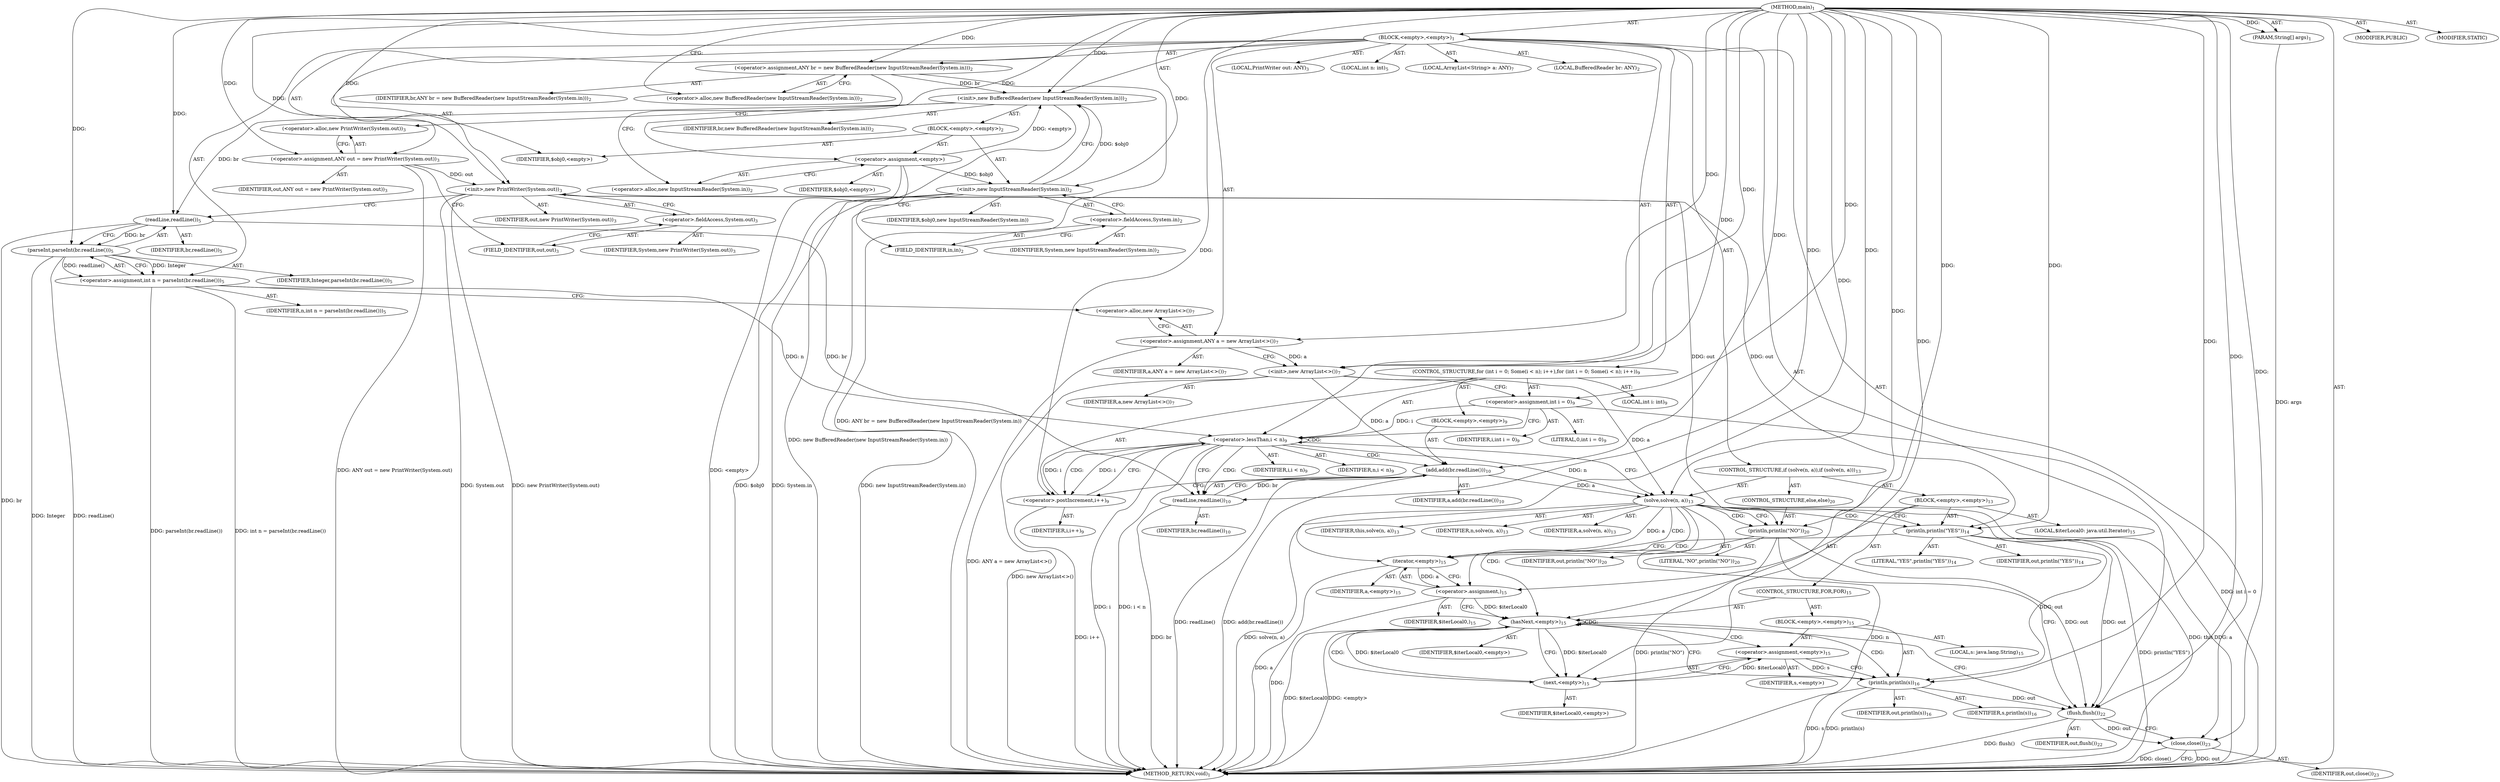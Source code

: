 digraph "main" {  
"23" [label = <(METHOD,main)<SUB>1</SUB>> ]
"24" [label = <(PARAM,String[] args)<SUB>1</SUB>> ]
"25" [label = <(BLOCK,&lt;empty&gt;,&lt;empty&gt;)<SUB>1</SUB>> ]
"4" [label = <(LOCAL,BufferedReader br: ANY)<SUB>2</SUB>> ]
"26" [label = <(&lt;operator&gt;.assignment,ANY br = new BufferedReader(new InputStreamReader(System.in)))<SUB>2</SUB>> ]
"27" [label = <(IDENTIFIER,br,ANY br = new BufferedReader(new InputStreamReader(System.in)))<SUB>2</SUB>> ]
"28" [label = <(&lt;operator&gt;.alloc,new BufferedReader(new InputStreamReader(System.in)))<SUB>2</SUB>> ]
"29" [label = <(&lt;init&gt;,new BufferedReader(new InputStreamReader(System.in)))<SUB>2</SUB>> ]
"3" [label = <(IDENTIFIER,br,new BufferedReader(new InputStreamReader(System.in)))<SUB>2</SUB>> ]
"30" [label = <(BLOCK,&lt;empty&gt;,&lt;empty&gt;)<SUB>2</SUB>> ]
"31" [label = <(&lt;operator&gt;.assignment,&lt;empty&gt;)> ]
"32" [label = <(IDENTIFIER,$obj0,&lt;empty&gt;)> ]
"33" [label = <(&lt;operator&gt;.alloc,new InputStreamReader(System.in))<SUB>2</SUB>> ]
"34" [label = <(&lt;init&gt;,new InputStreamReader(System.in))<SUB>2</SUB>> ]
"35" [label = <(IDENTIFIER,$obj0,new InputStreamReader(System.in))> ]
"36" [label = <(&lt;operator&gt;.fieldAccess,System.in)<SUB>2</SUB>> ]
"37" [label = <(IDENTIFIER,System,new InputStreamReader(System.in))<SUB>2</SUB>> ]
"38" [label = <(FIELD_IDENTIFIER,in,in)<SUB>2</SUB>> ]
"39" [label = <(IDENTIFIER,$obj0,&lt;empty&gt;)> ]
"6" [label = <(LOCAL,PrintWriter out: ANY)<SUB>3</SUB>> ]
"40" [label = <(&lt;operator&gt;.assignment,ANY out = new PrintWriter(System.out))<SUB>3</SUB>> ]
"41" [label = <(IDENTIFIER,out,ANY out = new PrintWriter(System.out))<SUB>3</SUB>> ]
"42" [label = <(&lt;operator&gt;.alloc,new PrintWriter(System.out))<SUB>3</SUB>> ]
"43" [label = <(&lt;init&gt;,new PrintWriter(System.out))<SUB>3</SUB>> ]
"5" [label = <(IDENTIFIER,out,new PrintWriter(System.out))<SUB>3</SUB>> ]
"44" [label = <(&lt;operator&gt;.fieldAccess,System.out)<SUB>3</SUB>> ]
"45" [label = <(IDENTIFIER,System,new PrintWriter(System.out))<SUB>3</SUB>> ]
"46" [label = <(FIELD_IDENTIFIER,out,out)<SUB>3</SUB>> ]
"47" [label = <(LOCAL,int n: int)<SUB>5</SUB>> ]
"48" [label = <(&lt;operator&gt;.assignment,int n = parseInt(br.readLine()))<SUB>5</SUB>> ]
"49" [label = <(IDENTIFIER,n,int n = parseInt(br.readLine()))<SUB>5</SUB>> ]
"50" [label = <(parseInt,parseInt(br.readLine()))<SUB>5</SUB>> ]
"51" [label = <(IDENTIFIER,Integer,parseInt(br.readLine()))<SUB>5</SUB>> ]
"52" [label = <(readLine,readLine())<SUB>5</SUB>> ]
"53" [label = <(IDENTIFIER,br,readLine())<SUB>5</SUB>> ]
"8" [label = <(LOCAL,ArrayList&lt;String&gt; a: ANY)<SUB>7</SUB>> ]
"54" [label = <(&lt;operator&gt;.assignment,ANY a = new ArrayList&lt;&gt;())<SUB>7</SUB>> ]
"55" [label = <(IDENTIFIER,a,ANY a = new ArrayList&lt;&gt;())<SUB>7</SUB>> ]
"56" [label = <(&lt;operator&gt;.alloc,new ArrayList&lt;&gt;())<SUB>7</SUB>> ]
"57" [label = <(&lt;init&gt;,new ArrayList&lt;&gt;())<SUB>7</SUB>> ]
"7" [label = <(IDENTIFIER,a,new ArrayList&lt;&gt;())<SUB>7</SUB>> ]
"58" [label = <(CONTROL_STRUCTURE,for (int i = 0; Some(i &lt; n); i++),for (int i = 0; Some(i &lt; n); i++))<SUB>9</SUB>> ]
"59" [label = <(LOCAL,int i: int)<SUB>9</SUB>> ]
"60" [label = <(&lt;operator&gt;.assignment,int i = 0)<SUB>9</SUB>> ]
"61" [label = <(IDENTIFIER,i,int i = 0)<SUB>9</SUB>> ]
"62" [label = <(LITERAL,0,int i = 0)<SUB>9</SUB>> ]
"63" [label = <(&lt;operator&gt;.lessThan,i &lt; n)<SUB>9</SUB>> ]
"64" [label = <(IDENTIFIER,i,i &lt; n)<SUB>9</SUB>> ]
"65" [label = <(IDENTIFIER,n,i &lt; n)<SUB>9</SUB>> ]
"66" [label = <(&lt;operator&gt;.postIncrement,i++)<SUB>9</SUB>> ]
"67" [label = <(IDENTIFIER,i,i++)<SUB>9</SUB>> ]
"68" [label = <(BLOCK,&lt;empty&gt;,&lt;empty&gt;)<SUB>9</SUB>> ]
"69" [label = <(add,add(br.readLine()))<SUB>10</SUB>> ]
"70" [label = <(IDENTIFIER,a,add(br.readLine()))<SUB>10</SUB>> ]
"71" [label = <(readLine,readLine())<SUB>10</SUB>> ]
"72" [label = <(IDENTIFIER,br,readLine())<SUB>10</SUB>> ]
"73" [label = <(CONTROL_STRUCTURE,if (solve(n, a)),if (solve(n, a)))<SUB>13</SUB>> ]
"74" [label = <(solve,solve(n, a))<SUB>13</SUB>> ]
"75" [label = <(IDENTIFIER,this,solve(n, a))<SUB>13</SUB>> ]
"76" [label = <(IDENTIFIER,n,solve(n, a))<SUB>13</SUB>> ]
"77" [label = <(IDENTIFIER,a,solve(n, a))<SUB>13</SUB>> ]
"78" [label = <(BLOCK,&lt;empty&gt;,&lt;empty&gt;)<SUB>13</SUB>> ]
"79" [label = <(println,println(&quot;YES&quot;))<SUB>14</SUB>> ]
"80" [label = <(IDENTIFIER,out,println(&quot;YES&quot;))<SUB>14</SUB>> ]
"81" [label = <(LITERAL,&quot;YES&quot;,println(&quot;YES&quot;))<SUB>14</SUB>> ]
"82" [label = <(LOCAL,$iterLocal0: java.util.Iterator)<SUB>15</SUB>> ]
"83" [label = <(&lt;operator&gt;.assignment,)<SUB>15</SUB>> ]
"84" [label = <(IDENTIFIER,$iterLocal0,)<SUB>15</SUB>> ]
"85" [label = <(iterator,&lt;empty&gt;)<SUB>15</SUB>> ]
"86" [label = <(IDENTIFIER,a,&lt;empty&gt;)<SUB>15</SUB>> ]
"87" [label = <(CONTROL_STRUCTURE,FOR,FOR)<SUB>15</SUB>> ]
"88" [label = <(hasNext,&lt;empty&gt;)<SUB>15</SUB>> ]
"89" [label = <(IDENTIFIER,$iterLocal0,&lt;empty&gt;)> ]
"90" [label = <(BLOCK,&lt;empty&gt;,&lt;empty&gt;)<SUB>15</SUB>> ]
"91" [label = <(LOCAL,s: java.lang.String)<SUB>15</SUB>> ]
"92" [label = <(&lt;operator&gt;.assignment,&lt;empty&gt;)<SUB>15</SUB>> ]
"93" [label = <(IDENTIFIER,s,&lt;empty&gt;)> ]
"94" [label = <(next,&lt;empty&gt;)<SUB>15</SUB>> ]
"95" [label = <(IDENTIFIER,$iterLocal0,&lt;empty&gt;)> ]
"96" [label = <(println,println(s))<SUB>16</SUB>> ]
"97" [label = <(IDENTIFIER,out,println(s))<SUB>16</SUB>> ]
"98" [label = <(IDENTIFIER,s,println(s))<SUB>16</SUB>> ]
"99" [label = <(CONTROL_STRUCTURE,else,else)<SUB>20</SUB>> ]
"100" [label = <(println,println(&quot;NO&quot;))<SUB>20</SUB>> ]
"101" [label = <(IDENTIFIER,out,println(&quot;NO&quot;))<SUB>20</SUB>> ]
"102" [label = <(LITERAL,&quot;NO&quot;,println(&quot;NO&quot;))<SUB>20</SUB>> ]
"103" [label = <(flush,flush())<SUB>22</SUB>> ]
"104" [label = <(IDENTIFIER,out,flush())<SUB>22</SUB>> ]
"105" [label = <(close,close())<SUB>23</SUB>> ]
"106" [label = <(IDENTIFIER,out,close())<SUB>23</SUB>> ]
"107" [label = <(MODIFIER,PUBLIC)> ]
"108" [label = <(MODIFIER,STATIC)> ]
"109" [label = <(METHOD_RETURN,void)<SUB>1</SUB>> ]
  "23" -> "24"  [ label = "AST: "] 
  "23" -> "25"  [ label = "AST: "] 
  "23" -> "107"  [ label = "AST: "] 
  "23" -> "108"  [ label = "AST: "] 
  "23" -> "109"  [ label = "AST: "] 
  "25" -> "4"  [ label = "AST: "] 
  "25" -> "26"  [ label = "AST: "] 
  "25" -> "29"  [ label = "AST: "] 
  "25" -> "6"  [ label = "AST: "] 
  "25" -> "40"  [ label = "AST: "] 
  "25" -> "43"  [ label = "AST: "] 
  "25" -> "47"  [ label = "AST: "] 
  "25" -> "48"  [ label = "AST: "] 
  "25" -> "8"  [ label = "AST: "] 
  "25" -> "54"  [ label = "AST: "] 
  "25" -> "57"  [ label = "AST: "] 
  "25" -> "58"  [ label = "AST: "] 
  "25" -> "73"  [ label = "AST: "] 
  "25" -> "103"  [ label = "AST: "] 
  "25" -> "105"  [ label = "AST: "] 
  "26" -> "27"  [ label = "AST: "] 
  "26" -> "28"  [ label = "AST: "] 
  "29" -> "3"  [ label = "AST: "] 
  "29" -> "30"  [ label = "AST: "] 
  "30" -> "31"  [ label = "AST: "] 
  "30" -> "34"  [ label = "AST: "] 
  "30" -> "39"  [ label = "AST: "] 
  "31" -> "32"  [ label = "AST: "] 
  "31" -> "33"  [ label = "AST: "] 
  "34" -> "35"  [ label = "AST: "] 
  "34" -> "36"  [ label = "AST: "] 
  "36" -> "37"  [ label = "AST: "] 
  "36" -> "38"  [ label = "AST: "] 
  "40" -> "41"  [ label = "AST: "] 
  "40" -> "42"  [ label = "AST: "] 
  "43" -> "5"  [ label = "AST: "] 
  "43" -> "44"  [ label = "AST: "] 
  "44" -> "45"  [ label = "AST: "] 
  "44" -> "46"  [ label = "AST: "] 
  "48" -> "49"  [ label = "AST: "] 
  "48" -> "50"  [ label = "AST: "] 
  "50" -> "51"  [ label = "AST: "] 
  "50" -> "52"  [ label = "AST: "] 
  "52" -> "53"  [ label = "AST: "] 
  "54" -> "55"  [ label = "AST: "] 
  "54" -> "56"  [ label = "AST: "] 
  "57" -> "7"  [ label = "AST: "] 
  "58" -> "59"  [ label = "AST: "] 
  "58" -> "60"  [ label = "AST: "] 
  "58" -> "63"  [ label = "AST: "] 
  "58" -> "66"  [ label = "AST: "] 
  "58" -> "68"  [ label = "AST: "] 
  "60" -> "61"  [ label = "AST: "] 
  "60" -> "62"  [ label = "AST: "] 
  "63" -> "64"  [ label = "AST: "] 
  "63" -> "65"  [ label = "AST: "] 
  "66" -> "67"  [ label = "AST: "] 
  "68" -> "69"  [ label = "AST: "] 
  "69" -> "70"  [ label = "AST: "] 
  "69" -> "71"  [ label = "AST: "] 
  "71" -> "72"  [ label = "AST: "] 
  "73" -> "74"  [ label = "AST: "] 
  "73" -> "78"  [ label = "AST: "] 
  "73" -> "99"  [ label = "AST: "] 
  "74" -> "75"  [ label = "AST: "] 
  "74" -> "76"  [ label = "AST: "] 
  "74" -> "77"  [ label = "AST: "] 
  "78" -> "79"  [ label = "AST: "] 
  "78" -> "82"  [ label = "AST: "] 
  "78" -> "83"  [ label = "AST: "] 
  "78" -> "87"  [ label = "AST: "] 
  "79" -> "80"  [ label = "AST: "] 
  "79" -> "81"  [ label = "AST: "] 
  "83" -> "84"  [ label = "AST: "] 
  "83" -> "85"  [ label = "AST: "] 
  "85" -> "86"  [ label = "AST: "] 
  "87" -> "88"  [ label = "AST: "] 
  "87" -> "90"  [ label = "AST: "] 
  "88" -> "89"  [ label = "AST: "] 
  "90" -> "91"  [ label = "AST: "] 
  "90" -> "92"  [ label = "AST: "] 
  "90" -> "96"  [ label = "AST: "] 
  "92" -> "93"  [ label = "AST: "] 
  "92" -> "94"  [ label = "AST: "] 
  "94" -> "95"  [ label = "AST: "] 
  "96" -> "97"  [ label = "AST: "] 
  "96" -> "98"  [ label = "AST: "] 
  "99" -> "100"  [ label = "AST: "] 
  "100" -> "101"  [ label = "AST: "] 
  "100" -> "102"  [ label = "AST: "] 
  "103" -> "104"  [ label = "AST: "] 
  "105" -> "106"  [ label = "AST: "] 
  "26" -> "33"  [ label = "CFG: "] 
  "29" -> "42"  [ label = "CFG: "] 
  "40" -> "46"  [ label = "CFG: "] 
  "43" -> "52"  [ label = "CFG: "] 
  "48" -> "56"  [ label = "CFG: "] 
  "54" -> "57"  [ label = "CFG: "] 
  "57" -> "60"  [ label = "CFG: "] 
  "103" -> "105"  [ label = "CFG: "] 
  "105" -> "109"  [ label = "CFG: "] 
  "28" -> "26"  [ label = "CFG: "] 
  "42" -> "40"  [ label = "CFG: "] 
  "44" -> "43"  [ label = "CFG: "] 
  "50" -> "48"  [ label = "CFG: "] 
  "56" -> "54"  [ label = "CFG: "] 
  "60" -> "63"  [ label = "CFG: "] 
  "63" -> "71"  [ label = "CFG: "] 
  "63" -> "74"  [ label = "CFG: "] 
  "66" -> "63"  [ label = "CFG: "] 
  "74" -> "79"  [ label = "CFG: "] 
  "74" -> "100"  [ label = "CFG: "] 
  "31" -> "38"  [ label = "CFG: "] 
  "34" -> "29"  [ label = "CFG: "] 
  "46" -> "44"  [ label = "CFG: "] 
  "52" -> "50"  [ label = "CFG: "] 
  "69" -> "66"  [ label = "CFG: "] 
  "79" -> "85"  [ label = "CFG: "] 
  "83" -> "88"  [ label = "CFG: "] 
  "100" -> "103"  [ label = "CFG: "] 
  "33" -> "31"  [ label = "CFG: "] 
  "36" -> "34"  [ label = "CFG: "] 
  "71" -> "69"  [ label = "CFG: "] 
  "85" -> "83"  [ label = "CFG: "] 
  "88" -> "94"  [ label = "CFG: "] 
  "88" -> "103"  [ label = "CFG: "] 
  "38" -> "36"  [ label = "CFG: "] 
  "92" -> "96"  [ label = "CFG: "] 
  "96" -> "88"  [ label = "CFG: "] 
  "94" -> "92"  [ label = "CFG: "] 
  "23" -> "28"  [ label = "CFG: "] 
  "24" -> "109"  [ label = "DDG: args"] 
  "26" -> "109"  [ label = "DDG: ANY br = new BufferedReader(new InputStreamReader(System.in))"] 
  "31" -> "109"  [ label = "DDG: &lt;empty&gt;"] 
  "34" -> "109"  [ label = "DDG: $obj0"] 
  "34" -> "109"  [ label = "DDG: System.in"] 
  "34" -> "109"  [ label = "DDG: new InputStreamReader(System.in)"] 
  "29" -> "109"  [ label = "DDG: new BufferedReader(new InputStreamReader(System.in))"] 
  "40" -> "109"  [ label = "DDG: ANY out = new PrintWriter(System.out)"] 
  "43" -> "109"  [ label = "DDG: System.out"] 
  "43" -> "109"  [ label = "DDG: new PrintWriter(System.out)"] 
  "52" -> "109"  [ label = "DDG: br"] 
  "50" -> "109"  [ label = "DDG: readLine()"] 
  "48" -> "109"  [ label = "DDG: parseInt(br.readLine())"] 
  "48" -> "109"  [ label = "DDG: int n = parseInt(br.readLine())"] 
  "54" -> "109"  [ label = "DDG: ANY a = new ArrayList&lt;&gt;()"] 
  "57" -> "109"  [ label = "DDG: new ArrayList&lt;&gt;()"] 
  "60" -> "109"  [ label = "DDG: int i = 0"] 
  "63" -> "109"  [ label = "DDG: i"] 
  "63" -> "109"  [ label = "DDG: i &lt; n"] 
  "74" -> "109"  [ label = "DDG: n"] 
  "74" -> "109"  [ label = "DDG: a"] 
  "74" -> "109"  [ label = "DDG: solve(n, a)"] 
  "100" -> "109"  [ label = "DDG: println(&quot;NO&quot;)"] 
  "79" -> "109"  [ label = "DDG: println(&quot;YES&quot;)"] 
  "85" -> "109"  [ label = "DDG: a"] 
  "83" -> "109"  [ label = "DDG: "] 
  "88" -> "109"  [ label = "DDG: $iterLocal0"] 
  "88" -> "109"  [ label = "DDG: &lt;empty&gt;"] 
  "103" -> "109"  [ label = "DDG: flush()"] 
  "105" -> "109"  [ label = "DDG: out"] 
  "105" -> "109"  [ label = "DDG: close()"] 
  "96" -> "109"  [ label = "DDG: s"] 
  "96" -> "109"  [ label = "DDG: println(s)"] 
  "71" -> "109"  [ label = "DDG: br"] 
  "69" -> "109"  [ label = "DDG: readLine()"] 
  "69" -> "109"  [ label = "DDG: add(br.readLine())"] 
  "66" -> "109"  [ label = "DDG: i++"] 
  "74" -> "109"  [ label = "DDG: this"] 
  "50" -> "109"  [ label = "DDG: Integer"] 
  "23" -> "24"  [ label = "DDG: "] 
  "23" -> "26"  [ label = "DDG: "] 
  "23" -> "40"  [ label = "DDG: "] 
  "50" -> "48"  [ label = "DDG: Integer"] 
  "50" -> "48"  [ label = "DDG: readLine()"] 
  "23" -> "54"  [ label = "DDG: "] 
  "26" -> "29"  [ label = "DDG: br"] 
  "23" -> "29"  [ label = "DDG: "] 
  "31" -> "29"  [ label = "DDG: &lt;empty&gt;"] 
  "34" -> "29"  [ label = "DDG: $obj0"] 
  "40" -> "43"  [ label = "DDG: out"] 
  "23" -> "43"  [ label = "DDG: "] 
  "54" -> "57"  [ label = "DDG: a"] 
  "23" -> "57"  [ label = "DDG: "] 
  "23" -> "60"  [ label = "DDG: "] 
  "100" -> "103"  [ label = "DDG: out"] 
  "79" -> "103"  [ label = "DDG: out"] 
  "96" -> "103"  [ label = "DDG: out"] 
  "23" -> "103"  [ label = "DDG: "] 
  "103" -> "105"  [ label = "DDG: out"] 
  "23" -> "105"  [ label = "DDG: "] 
  "23" -> "31"  [ label = "DDG: "] 
  "23" -> "39"  [ label = "DDG: "] 
  "23" -> "50"  [ label = "DDG: "] 
  "52" -> "50"  [ label = "DDG: br"] 
  "60" -> "63"  [ label = "DDG: i"] 
  "66" -> "63"  [ label = "DDG: i"] 
  "23" -> "63"  [ label = "DDG: "] 
  "48" -> "63"  [ label = "DDG: n"] 
  "63" -> "66"  [ label = "DDG: i"] 
  "23" -> "66"  [ label = "DDG: "] 
  "23" -> "74"  [ label = "DDG: "] 
  "63" -> "74"  [ label = "DDG: n"] 
  "57" -> "74"  [ label = "DDG: a"] 
  "69" -> "74"  [ label = "DDG: a"] 
  "85" -> "83"  [ label = "DDG: a"] 
  "31" -> "34"  [ label = "DDG: $obj0"] 
  "23" -> "34"  [ label = "DDG: "] 
  "29" -> "52"  [ label = "DDG: br"] 
  "23" -> "52"  [ label = "DDG: "] 
  "57" -> "69"  [ label = "DDG: a"] 
  "23" -> "69"  [ label = "DDG: "] 
  "71" -> "69"  [ label = "DDG: br"] 
  "43" -> "79"  [ label = "DDG: out"] 
  "23" -> "79"  [ label = "DDG: "] 
  "43" -> "100"  [ label = "DDG: out"] 
  "23" -> "100"  [ label = "DDG: "] 
  "52" -> "71"  [ label = "DDG: br"] 
  "23" -> "71"  [ label = "DDG: "] 
  "74" -> "85"  [ label = "DDG: a"] 
  "23" -> "85"  [ label = "DDG: "] 
  "83" -> "88"  [ label = "DDG: $iterLocal0"] 
  "94" -> "88"  [ label = "DDG: $iterLocal0"] 
  "23" -> "88"  [ label = "DDG: "] 
  "94" -> "92"  [ label = "DDG: $iterLocal0"] 
  "79" -> "96"  [ label = "DDG: out"] 
  "23" -> "96"  [ label = "DDG: "] 
  "92" -> "96"  [ label = "DDG: s"] 
  "88" -> "94"  [ label = "DDG: $iterLocal0"] 
  "23" -> "94"  [ label = "DDG: "] 
  "63" -> "66"  [ label = "CDG: "] 
  "63" -> "71"  [ label = "CDG: "] 
  "63" -> "69"  [ label = "CDG: "] 
  "63" -> "63"  [ label = "CDG: "] 
  "74" -> "83"  [ label = "CDG: "] 
  "74" -> "100"  [ label = "CDG: "] 
  "74" -> "85"  [ label = "CDG: "] 
  "74" -> "88"  [ label = "CDG: "] 
  "74" -> "79"  [ label = "CDG: "] 
  "88" -> "94"  [ label = "CDG: "] 
  "88" -> "96"  [ label = "CDG: "] 
  "88" -> "88"  [ label = "CDG: "] 
  "88" -> "92"  [ label = "CDG: "] 
}
